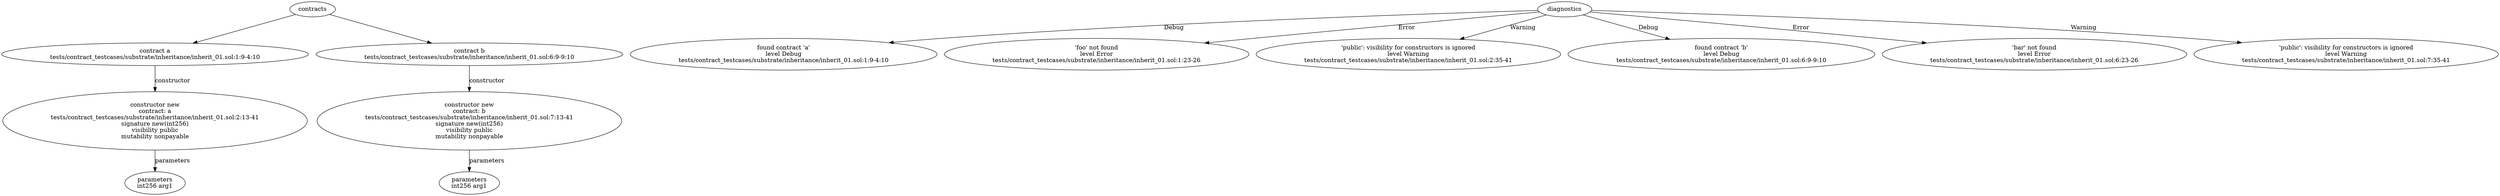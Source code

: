 strict digraph "tests/contract_testcases/substrate/inheritance/inherit_01.sol" {
	contract [label="contract a\ntests/contract_testcases/substrate/inheritance/inherit_01.sol:1:9-4:10"]
	new [label="constructor new\ncontract: a\ntests/contract_testcases/substrate/inheritance/inherit_01.sol:2:13-41\nsignature new(int256)\nvisibility public\nmutability nonpayable"]
	parameters [label="parameters\nint256 arg1"]
	contract_4 [label="contract b\ntests/contract_testcases/substrate/inheritance/inherit_01.sol:6:9-9:10"]
	new_5 [label="constructor new\ncontract: b\ntests/contract_testcases/substrate/inheritance/inherit_01.sol:7:13-41\nsignature new(int256)\nvisibility public\nmutability nonpayable"]
	parameters_6 [label="parameters\nint256 arg1"]
	diagnostic [label="found contract 'a'\nlevel Debug\ntests/contract_testcases/substrate/inheritance/inherit_01.sol:1:9-4:10"]
	diagnostic_9 [label="'foo' not found\nlevel Error\ntests/contract_testcases/substrate/inheritance/inherit_01.sol:1:23-26"]
	diagnostic_10 [label="'public': visibility for constructors is ignored\nlevel Warning\ntests/contract_testcases/substrate/inheritance/inherit_01.sol:2:35-41"]
	diagnostic_11 [label="found contract 'b'\nlevel Debug\ntests/contract_testcases/substrate/inheritance/inherit_01.sol:6:9-9:10"]
	diagnostic_12 [label="'bar' not found\nlevel Error\ntests/contract_testcases/substrate/inheritance/inherit_01.sol:6:23-26"]
	diagnostic_13 [label="'public': visibility for constructors is ignored\nlevel Warning\ntests/contract_testcases/substrate/inheritance/inherit_01.sol:7:35-41"]
	contracts -> contract
	contract -> new [label="constructor"]
	new -> parameters [label="parameters"]
	contracts -> contract_4
	contract_4 -> new_5 [label="constructor"]
	new_5 -> parameters_6 [label="parameters"]
	diagnostics -> diagnostic [label="Debug"]
	diagnostics -> diagnostic_9 [label="Error"]
	diagnostics -> diagnostic_10 [label="Warning"]
	diagnostics -> diagnostic_11 [label="Debug"]
	diagnostics -> diagnostic_12 [label="Error"]
	diagnostics -> diagnostic_13 [label="Warning"]
}

